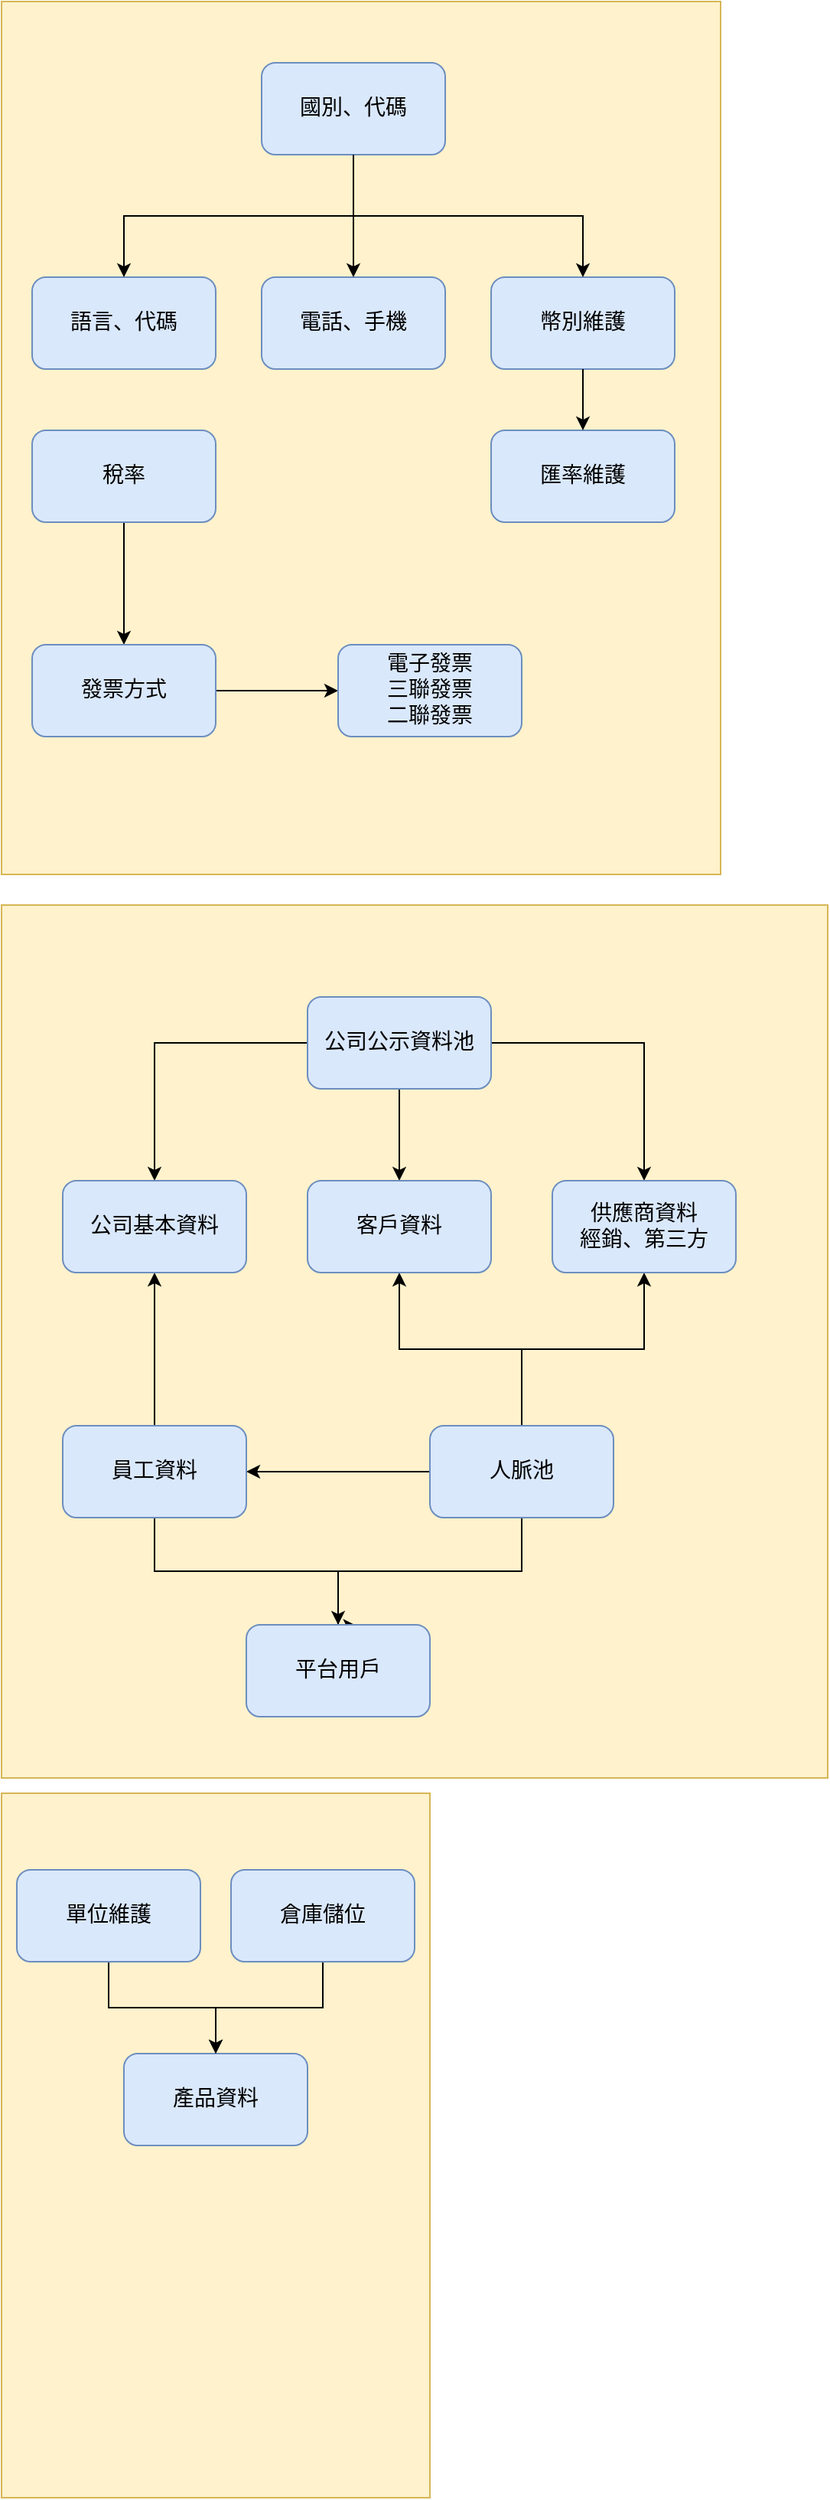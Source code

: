 <mxfile version="12.7.0" type="github">
  <diagram id="dHluvIDfJI8eCWZC6_ZO" name="第1頁">
    <mxGraphModel dx="2719" dy="1663" grid="1" gridSize="10" guides="1" tooltips="1" connect="1" arrows="1" fold="1" page="1" pageScale="1" pageWidth="1169" pageHeight="827" math="0" shadow="0" extFonts="Noto Sans TC^https://fonts.googleapis.com/css?family=Noto+Sans+TC|Noto Sans^https://fonts.googleapis.com/css?family=Noto+Sans|Noto Sans CJK^https://fonts.googleapis.com/css?family=Noto+Sans+CJK">
      <root>
        <mxCell id="0"/>
        <mxCell id="1" parent="0"/>
        <mxCell id="3nu4yQQIkdFOfvOMgzIU-41" value="" style="rounded=0;whiteSpace=wrap;html=1;fillColor=#fff2cc;strokeColor=#d6b656;" parent="1" vertex="1">
          <mxGeometry x="-150" y="30" width="540" height="570" as="geometry"/>
        </mxCell>
        <mxCell id="3nu4yQQIkdFOfvOMgzIU-8" value="" style="edgeStyle=orthogonalEdgeStyle;rounded=0;orthogonalLoop=1;jettySize=auto;html=1;" parent="1" source="3nu4yQQIkdFOfvOMgzIU-2" target="3nu4yQQIkdFOfvOMgzIU-7" edge="1">
          <mxGeometry relative="1" as="geometry"/>
        </mxCell>
        <mxCell id="3nu4yQQIkdFOfvOMgzIU-12" style="edgeStyle=orthogonalEdgeStyle;rounded=0;orthogonalLoop=1;jettySize=auto;html=1;entryX=0.603;entryY=0.013;entryDx=0;entryDy=0;entryPerimeter=0;" parent="1" source="3nu4yQQIkdFOfvOMgzIU-2" target="3nu4yQQIkdFOfvOMgzIU-9" edge="1">
          <mxGeometry relative="1" as="geometry">
            <Array as="points">
              <mxPoint x="190" y="465"/>
              <mxPoint x="70" y="465"/>
              <mxPoint x="70" y="501"/>
            </Array>
          </mxGeometry>
        </mxCell>
        <mxCell id="3nu4yQQIkdFOfvOMgzIU-17" style="edgeStyle=orthogonalEdgeStyle;rounded=0;orthogonalLoop=1;jettySize=auto;html=1;entryX=0.5;entryY=1;entryDx=0;entryDy=0;" parent="1" source="3nu4yQQIkdFOfvOMgzIU-2" target="3nu4yQQIkdFOfvOMgzIU-13" edge="1">
          <mxGeometry relative="1" as="geometry"/>
        </mxCell>
        <mxCell id="3nu4yQQIkdFOfvOMgzIU-18" style="edgeStyle=orthogonalEdgeStyle;rounded=0;orthogonalLoop=1;jettySize=auto;html=1;entryX=0.5;entryY=1;entryDx=0;entryDy=0;" parent="1" source="3nu4yQQIkdFOfvOMgzIU-2" target="3nu4yQQIkdFOfvOMgzIU-15" edge="1">
          <mxGeometry relative="1" as="geometry"/>
        </mxCell>
        <UserObject label="人脈池" id="3nu4yQQIkdFOfvOMgzIU-2">
          <mxCell style="rounded=1;whiteSpace=wrap;html=1;fillColor=#dae8fc;strokeColor=#6c8ebf;fontFamily=Noto Sans TC;fontSize=14;" parent="1" vertex="1">
            <mxGeometry x="130" y="370" width="120" height="60" as="geometry"/>
          </mxCell>
        </UserObject>
        <mxCell id="2DYjNIqt6CalBvA52EEW-3" style="edgeStyle=orthogonalEdgeStyle;rounded=0;orthogonalLoop=1;jettySize=auto;html=1;exitX=0.5;exitY=1;exitDx=0;exitDy=0;entryX=0.5;entryY=0;entryDx=0;entryDy=0;" edge="1" parent="1" source="3nu4yQQIkdFOfvOMgzIU-7" target="3nu4yQQIkdFOfvOMgzIU-9">
          <mxGeometry relative="1" as="geometry"/>
        </mxCell>
        <mxCell id="2DYjNIqt6CalBvA52EEW-4" style="edgeStyle=orthogonalEdgeStyle;rounded=0;orthogonalLoop=1;jettySize=auto;html=1;entryX=0.5;entryY=1;entryDx=0;entryDy=0;" edge="1" parent="1" source="3nu4yQQIkdFOfvOMgzIU-7" target="2DYjNIqt6CalBvA52EEW-1">
          <mxGeometry relative="1" as="geometry"/>
        </mxCell>
        <UserObject label="員工資料" id="3nu4yQQIkdFOfvOMgzIU-7">
          <mxCell style="rounded=1;whiteSpace=wrap;html=1;fillColor=#dae8fc;strokeColor=#6c8ebf;fontFamily=Noto Sans TC;fontSize=14;" parent="1" vertex="1">
            <mxGeometry x="-110" y="370" width="120" height="60" as="geometry"/>
          </mxCell>
        </UserObject>
        <mxCell id="3nu4yQQIkdFOfvOMgzIU-14" value="" style="edgeStyle=orthogonalEdgeStyle;rounded=0;orthogonalLoop=1;jettySize=auto;html=1;" parent="1" source="3nu4yQQIkdFOfvOMgzIU-1" target="3nu4yQQIkdFOfvOMgzIU-13" edge="1">
          <mxGeometry relative="1" as="geometry"/>
        </mxCell>
        <mxCell id="3nu4yQQIkdFOfvOMgzIU-16" style="edgeStyle=orthogonalEdgeStyle;rounded=0;orthogonalLoop=1;jettySize=auto;html=1;" parent="1" source="3nu4yQQIkdFOfvOMgzIU-1" target="3nu4yQQIkdFOfvOMgzIU-15" edge="1">
          <mxGeometry relative="1" as="geometry"/>
        </mxCell>
        <mxCell id="2DYjNIqt6CalBvA52EEW-2" style="edgeStyle=orthogonalEdgeStyle;rounded=0;orthogonalLoop=1;jettySize=auto;html=1;" edge="1" parent="1" source="3nu4yQQIkdFOfvOMgzIU-1" target="2DYjNIqt6CalBvA52EEW-1">
          <mxGeometry relative="1" as="geometry"/>
        </mxCell>
        <UserObject label="公司公示資料池" id="3nu4yQQIkdFOfvOMgzIU-1">
          <mxCell style="rounded=1;whiteSpace=wrap;html=1;fillColor=#dae8fc;strokeColor=#6c8ebf;fontFamily=Noto Sans TC;fontSize=14;" parent="1" vertex="1">
            <mxGeometry x="50" y="90" width="120" height="60" as="geometry"/>
          </mxCell>
        </UserObject>
        <UserObject label="客戶資料" id="3nu4yQQIkdFOfvOMgzIU-13">
          <mxCell style="rounded=1;whiteSpace=wrap;html=1;fillColor=#dae8fc;strokeColor=#6c8ebf;fontFamily=Noto Sans TC;fontSize=14;" parent="1" vertex="1">
            <mxGeometry x="50" y="210" width="120" height="60" as="geometry"/>
          </mxCell>
        </UserObject>
        <UserObject label="平台用戶" id="3nu4yQQIkdFOfvOMgzIU-9">
          <mxCell style="rounded=1;whiteSpace=wrap;html=1;fillColor=#dae8fc;strokeColor=#6c8ebf;fontFamily=Noto Sans TC;fontSize=14;" parent="1" vertex="1">
            <mxGeometry x="10" y="500" width="120" height="60" as="geometry"/>
          </mxCell>
        </UserObject>
        <UserObject label="供應商資料&lt;br&gt;經銷、第三方" id="3nu4yQQIkdFOfvOMgzIU-15">
          <mxCell style="rounded=1;whiteSpace=wrap;html=1;fillColor=#dae8fc;strokeColor=#6c8ebf;fontFamily=Noto Sans TC;fontSize=14;" parent="1" vertex="1">
            <mxGeometry x="210" y="210" width="120" height="60" as="geometry"/>
          </mxCell>
        </UserObject>
        <UserObject label="公司基本資料" id="2DYjNIqt6CalBvA52EEW-1">
          <mxCell style="rounded=1;whiteSpace=wrap;html=1;fillColor=#dae8fc;strokeColor=#6c8ebf;fontFamily=Noto Sans TC;fontSize=14;" vertex="1" parent="1">
            <mxGeometry x="-110" y="210" width="120" height="60" as="geometry"/>
          </mxCell>
        </UserObject>
        <mxCell id="2DYjNIqt6CalBvA52EEW-5" value="" style="group" vertex="1" connectable="0" parent="1">
          <mxGeometry x="-150" y="-560" width="470" height="570" as="geometry"/>
        </mxCell>
        <mxCell id="3nu4yQQIkdFOfvOMgzIU-38" value="" style="rounded=0;whiteSpace=wrap;html=1;fillColor=#fff2cc;strokeColor=#d6b656;" parent="2DYjNIqt6CalBvA52EEW-5" vertex="1">
          <mxGeometry width="470" height="570" as="geometry"/>
        </mxCell>
        <UserObject label="幣別維護" id="3nu4yQQIkdFOfvOMgzIU-21">
          <mxCell style="rounded=1;whiteSpace=wrap;html=1;fillColor=#dae8fc;strokeColor=#6c8ebf;fontFamily=Noto Sans TC;fontSize=14;" parent="2DYjNIqt6CalBvA52EEW-5" vertex="1">
            <mxGeometry x="320" y="180" width="120" height="60" as="geometry"/>
          </mxCell>
        </UserObject>
        <UserObject label="匯率維護" id="3nu4yQQIkdFOfvOMgzIU-25">
          <mxCell style="rounded=1;whiteSpace=wrap;html=1;fillColor=#dae8fc;strokeColor=#6c8ebf;fontFamily=Noto Sans TC;fontSize=14;" parent="2DYjNIqt6CalBvA52EEW-5" vertex="1">
            <mxGeometry x="320" y="280" width="120" height="60" as="geometry"/>
          </mxCell>
        </UserObject>
        <mxCell id="3nu4yQQIkdFOfvOMgzIU-26" value="" style="edgeStyle=orthogonalEdgeStyle;rounded=0;orthogonalLoop=1;jettySize=auto;html=1;" parent="2DYjNIqt6CalBvA52EEW-5" source="3nu4yQQIkdFOfvOMgzIU-21" target="3nu4yQQIkdFOfvOMgzIU-25" edge="1">
          <mxGeometry relative="1" as="geometry"/>
        </mxCell>
        <mxCell id="3nu4yQQIkdFOfvOMgzIU-45" style="edgeStyle=orthogonalEdgeStyle;rounded=0;orthogonalLoop=1;jettySize=auto;html=1;" parent="2DYjNIqt6CalBvA52EEW-5" source="3nu4yQQIkdFOfvOMgzIU-22" target="3nu4yQQIkdFOfvOMgzIU-21" edge="1">
          <mxGeometry relative="1" as="geometry">
            <Array as="points">
              <mxPoint x="230" y="140"/>
              <mxPoint x="380" y="140"/>
            </Array>
          </mxGeometry>
        </mxCell>
        <UserObject label="國別、代碼" id="3nu4yQQIkdFOfvOMgzIU-22">
          <mxCell style="rounded=1;whiteSpace=wrap;html=1;fillColor=#dae8fc;strokeColor=#6c8ebf;fontFamily=Noto Sans TC;fontSize=14;" parent="2DYjNIqt6CalBvA52EEW-5" vertex="1">
            <mxGeometry x="170" y="40" width="120" height="60" as="geometry"/>
          </mxCell>
        </UserObject>
        <UserObject label="語言、代碼" id="3nu4yQQIkdFOfvOMgzIU-23">
          <mxCell style="rounded=1;whiteSpace=wrap;html=1;fillColor=#dae8fc;strokeColor=#6c8ebf;fontFamily=Noto Sans TC;fontSize=14;" parent="2DYjNIqt6CalBvA52EEW-5" vertex="1">
            <mxGeometry x="20" y="180" width="120" height="60" as="geometry"/>
          </mxCell>
        </UserObject>
        <mxCell id="3nu4yQQIkdFOfvOMgzIU-35" style="edgeStyle=orthogonalEdgeStyle;rounded=0;orthogonalLoop=1;jettySize=auto;html=1;entryX=0.5;entryY=0;entryDx=0;entryDy=0;" parent="2DYjNIqt6CalBvA52EEW-5" source="3nu4yQQIkdFOfvOMgzIU-22" target="3nu4yQQIkdFOfvOMgzIU-23" edge="1">
          <mxGeometry relative="1" as="geometry">
            <Array as="points">
              <mxPoint x="230" y="140"/>
              <mxPoint x="80" y="140"/>
            </Array>
          </mxGeometry>
        </mxCell>
        <UserObject label="電話、手機" id="3nu4yQQIkdFOfvOMgzIU-24">
          <mxCell style="rounded=1;whiteSpace=wrap;html=1;fillColor=#dae8fc;strokeColor=#6c8ebf;fontFamily=Noto Sans TC;fontSize=14;" parent="2DYjNIqt6CalBvA52EEW-5" vertex="1">
            <mxGeometry x="170" y="180" width="120" height="60" as="geometry"/>
          </mxCell>
        </UserObject>
        <mxCell id="3nu4yQQIkdFOfvOMgzIU-36" style="edgeStyle=orthogonalEdgeStyle;rounded=0;orthogonalLoop=1;jettySize=auto;html=1;" parent="2DYjNIqt6CalBvA52EEW-5" source="3nu4yQQIkdFOfvOMgzIU-22" target="3nu4yQQIkdFOfvOMgzIU-24" edge="1">
          <mxGeometry relative="1" as="geometry"/>
        </mxCell>
        <mxCell id="2DYjNIqt6CalBvA52EEW-8" value="" style="edgeStyle=orthogonalEdgeStyle;rounded=0;orthogonalLoop=1;jettySize=auto;html=1;" edge="1" parent="2DYjNIqt6CalBvA52EEW-5" source="3nu4yQQIkdFOfvOMgzIU-48" target="2DYjNIqt6CalBvA52EEW-7">
          <mxGeometry relative="1" as="geometry"/>
        </mxCell>
        <UserObject label="稅率" id="3nu4yQQIkdFOfvOMgzIU-48">
          <mxCell style="rounded=1;whiteSpace=wrap;html=1;fillColor=#dae8fc;strokeColor=#6c8ebf;fontFamily=Noto Sans TC;fontSize=14;" parent="2DYjNIqt6CalBvA52EEW-5" vertex="1">
            <mxGeometry x="20" y="280" width="120" height="60" as="geometry"/>
          </mxCell>
        </UserObject>
        <mxCell id="2DYjNIqt6CalBvA52EEW-12" value="" style="edgeStyle=orthogonalEdgeStyle;rounded=0;orthogonalLoop=1;jettySize=auto;html=1;" edge="1" parent="2DYjNIqt6CalBvA52EEW-5" source="2DYjNIqt6CalBvA52EEW-7" target="2DYjNIqt6CalBvA52EEW-11">
          <mxGeometry relative="1" as="geometry"/>
        </mxCell>
        <UserObject label="發票方式" id="2DYjNIqt6CalBvA52EEW-7">
          <mxCell style="rounded=1;whiteSpace=wrap;html=1;fillColor=#dae8fc;strokeColor=#6c8ebf;fontFamily=Noto Sans TC;fontSize=14;" vertex="1" parent="2DYjNIqt6CalBvA52EEW-5">
            <mxGeometry x="20" y="420" width="120" height="60" as="geometry"/>
          </mxCell>
        </UserObject>
        <UserObject label="電子發票&lt;br&gt;三聯發票&lt;br&gt;二聯發票" id="2DYjNIqt6CalBvA52EEW-11">
          <mxCell style="rounded=1;whiteSpace=wrap;html=1;fillColor=#dae8fc;strokeColor=#6c8ebf;fontFamily=Noto Sans TC;fontSize=14;" vertex="1" parent="2DYjNIqt6CalBvA52EEW-5">
            <mxGeometry x="220" y="420" width="120" height="60" as="geometry"/>
          </mxCell>
        </UserObject>
        <mxCell id="2DYjNIqt6CalBvA52EEW-6" value="" style="group" vertex="1" connectable="0" parent="1">
          <mxGeometry x="-150" y="610" width="280" height="460" as="geometry"/>
        </mxCell>
        <mxCell id="3nu4yQQIkdFOfvOMgzIU-42" value="" style="rounded=0;whiteSpace=wrap;html=1;fillColor=#fff2cc;strokeColor=#d6b656;" parent="2DYjNIqt6CalBvA52EEW-6" vertex="1">
          <mxGeometry width="280" height="460" as="geometry"/>
        </mxCell>
        <UserObject label="產品資料" id="3nu4yQQIkdFOfvOMgzIU-4">
          <mxCell style="rounded=1;whiteSpace=wrap;html=1;fillColor=#dae8fc;strokeColor=#6c8ebf;fontFamily=Noto Sans TC;fontSize=14;" parent="2DYjNIqt6CalBvA52EEW-6" vertex="1">
            <mxGeometry x="80" y="170" width="120" height="60" as="geometry"/>
          </mxCell>
        </UserObject>
        <mxCell id="3nu4yQQIkdFOfvOMgzIU-46" style="edgeStyle=orthogonalEdgeStyle;rounded=0;orthogonalLoop=1;jettySize=auto;html=1;entryX=0.5;entryY=0;entryDx=0;entryDy=0;" parent="2DYjNIqt6CalBvA52EEW-6" source="3nu4yQQIkdFOfvOMgzIU-19" target="3nu4yQQIkdFOfvOMgzIU-4" edge="1">
          <mxGeometry relative="1" as="geometry"/>
        </mxCell>
        <UserObject label="單位維護" id="3nu4yQQIkdFOfvOMgzIU-19">
          <mxCell style="rounded=1;whiteSpace=wrap;html=1;fillColor=#dae8fc;strokeColor=#6c8ebf;fontFamily=Noto Sans TC;fontSize=14;" parent="2DYjNIqt6CalBvA52EEW-6" vertex="1">
            <mxGeometry x="10" y="50" width="120" height="60" as="geometry"/>
          </mxCell>
        </UserObject>
        <mxCell id="3nu4yQQIkdFOfvOMgzIU-47" style="edgeStyle=orthogonalEdgeStyle;rounded=0;orthogonalLoop=1;jettySize=auto;html=1;entryX=0.5;entryY=0;entryDx=0;entryDy=0;" parent="2DYjNIqt6CalBvA52EEW-6" source="3nu4yQQIkdFOfvOMgzIU-29" target="3nu4yQQIkdFOfvOMgzIU-4" edge="1">
          <mxGeometry relative="1" as="geometry"/>
        </mxCell>
        <UserObject label="倉庫儲位" id="3nu4yQQIkdFOfvOMgzIU-29">
          <mxCell style="rounded=1;whiteSpace=wrap;html=1;fillColor=#dae8fc;strokeColor=#6c8ebf;fontFamily=Noto Sans TC;fontSize=14;" parent="2DYjNIqt6CalBvA52EEW-6" vertex="1">
            <mxGeometry x="150" y="50" width="120" height="60" as="geometry"/>
          </mxCell>
        </UserObject>
      </root>
    </mxGraphModel>
  </diagram>
</mxfile>
